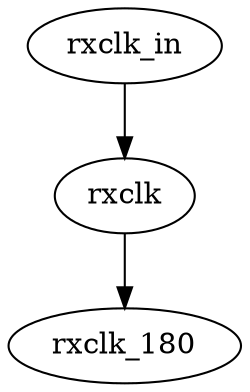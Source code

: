 strict digraph "" {
	rxclk	 [complexity=2,
		importance=0.4814814098,
		rank=0.2407407049];
	rxclk_180	 [complexity=0,
		importance=0.2592590624,
		rank=0.0];
	rxclk -> rxclk_180;
	rxclk_in	 [complexity=4,
		importance=0.6296295312,
		rank=0.1574073828];
	rxclk_in -> rxclk;
}
